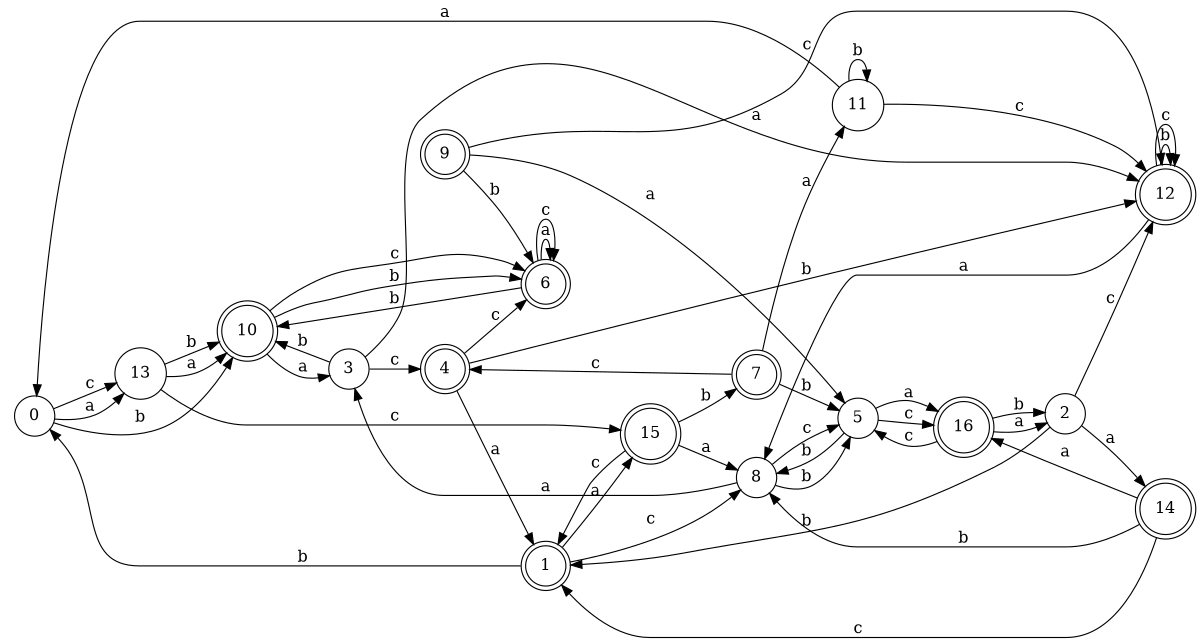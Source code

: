 digraph n14_1 {
__start0 [label="" shape="none"];

rankdir=LR;
size="8,5";

s0 [style="filled", color="black", fillcolor="white" shape="circle", label="0"];
s1 [style="rounded,filled", color="black", fillcolor="white" shape="doublecircle", label="1"];
s2 [style="filled", color="black", fillcolor="white" shape="circle", label="2"];
s3 [style="filled", color="black", fillcolor="white" shape="circle", label="3"];
s4 [style="rounded,filled", color="black", fillcolor="white" shape="doublecircle", label="4"];
s5 [style="filled", color="black", fillcolor="white" shape="circle", label="5"];
s6 [style="rounded,filled", color="black", fillcolor="white" shape="doublecircle", label="6"];
s7 [style="rounded,filled", color="black", fillcolor="white" shape="doublecircle", label="7"];
s8 [style="filled", color="black", fillcolor="white" shape="circle", label="8"];
s9 [style="rounded,filled", color="black", fillcolor="white" shape="doublecircle", label="9"];
s10 [style="rounded,filled", color="black", fillcolor="white" shape="doublecircle", label="10"];
s11 [style="filled", color="black", fillcolor="white" shape="circle", label="11"];
s12 [style="rounded,filled", color="black", fillcolor="white" shape="doublecircle", label="12"];
s13 [style="filled", color="black", fillcolor="white" shape="circle", label="13"];
s14 [style="rounded,filled", color="black", fillcolor="white" shape="doublecircle", label="14"];
s15 [style="rounded,filled", color="black", fillcolor="white" shape="doublecircle", label="15"];
s16 [style="rounded,filled", color="black", fillcolor="white" shape="doublecircle", label="16"];
s0 -> s13 [label="a"];
s0 -> s10 [label="b"];
s0 -> s13 [label="c"];
s1 -> s15 [label="a"];
s1 -> s0 [label="b"];
s1 -> s8 [label="c"];
s2 -> s14 [label="a"];
s2 -> s1 [label="b"];
s2 -> s12 [label="c"];
s3 -> s12 [label="a"];
s3 -> s10 [label="b"];
s3 -> s4 [label="c"];
s4 -> s1 [label="a"];
s4 -> s12 [label="b"];
s4 -> s6 [label="c"];
s5 -> s16 [label="a"];
s5 -> s8 [label="b"];
s5 -> s16 [label="c"];
s6 -> s6 [label="a"];
s6 -> s10 [label="b"];
s6 -> s6 [label="c"];
s7 -> s11 [label="a"];
s7 -> s5 [label="b"];
s7 -> s4 [label="c"];
s8 -> s3 [label="a"];
s8 -> s5 [label="b"];
s8 -> s5 [label="c"];
s9 -> s5 [label="a"];
s9 -> s6 [label="b"];
s9 -> s12 [label="c"];
s10 -> s3 [label="a"];
s10 -> s6 [label="b"];
s10 -> s6 [label="c"];
s11 -> s0 [label="a"];
s11 -> s11 [label="b"];
s11 -> s12 [label="c"];
s12 -> s8 [label="a"];
s12 -> s12 [label="b"];
s12 -> s12 [label="c"];
s13 -> s10 [label="a"];
s13 -> s10 [label="b"];
s13 -> s15 [label="c"];
s14 -> s16 [label="a"];
s14 -> s8 [label="b"];
s14 -> s1 [label="c"];
s15 -> s8 [label="a"];
s15 -> s7 [label="b"];
s15 -> s1 [label="c"];
s16 -> s2 [label="a"];
s16 -> s2 [label="b"];
s16 -> s5 [label="c"];

}